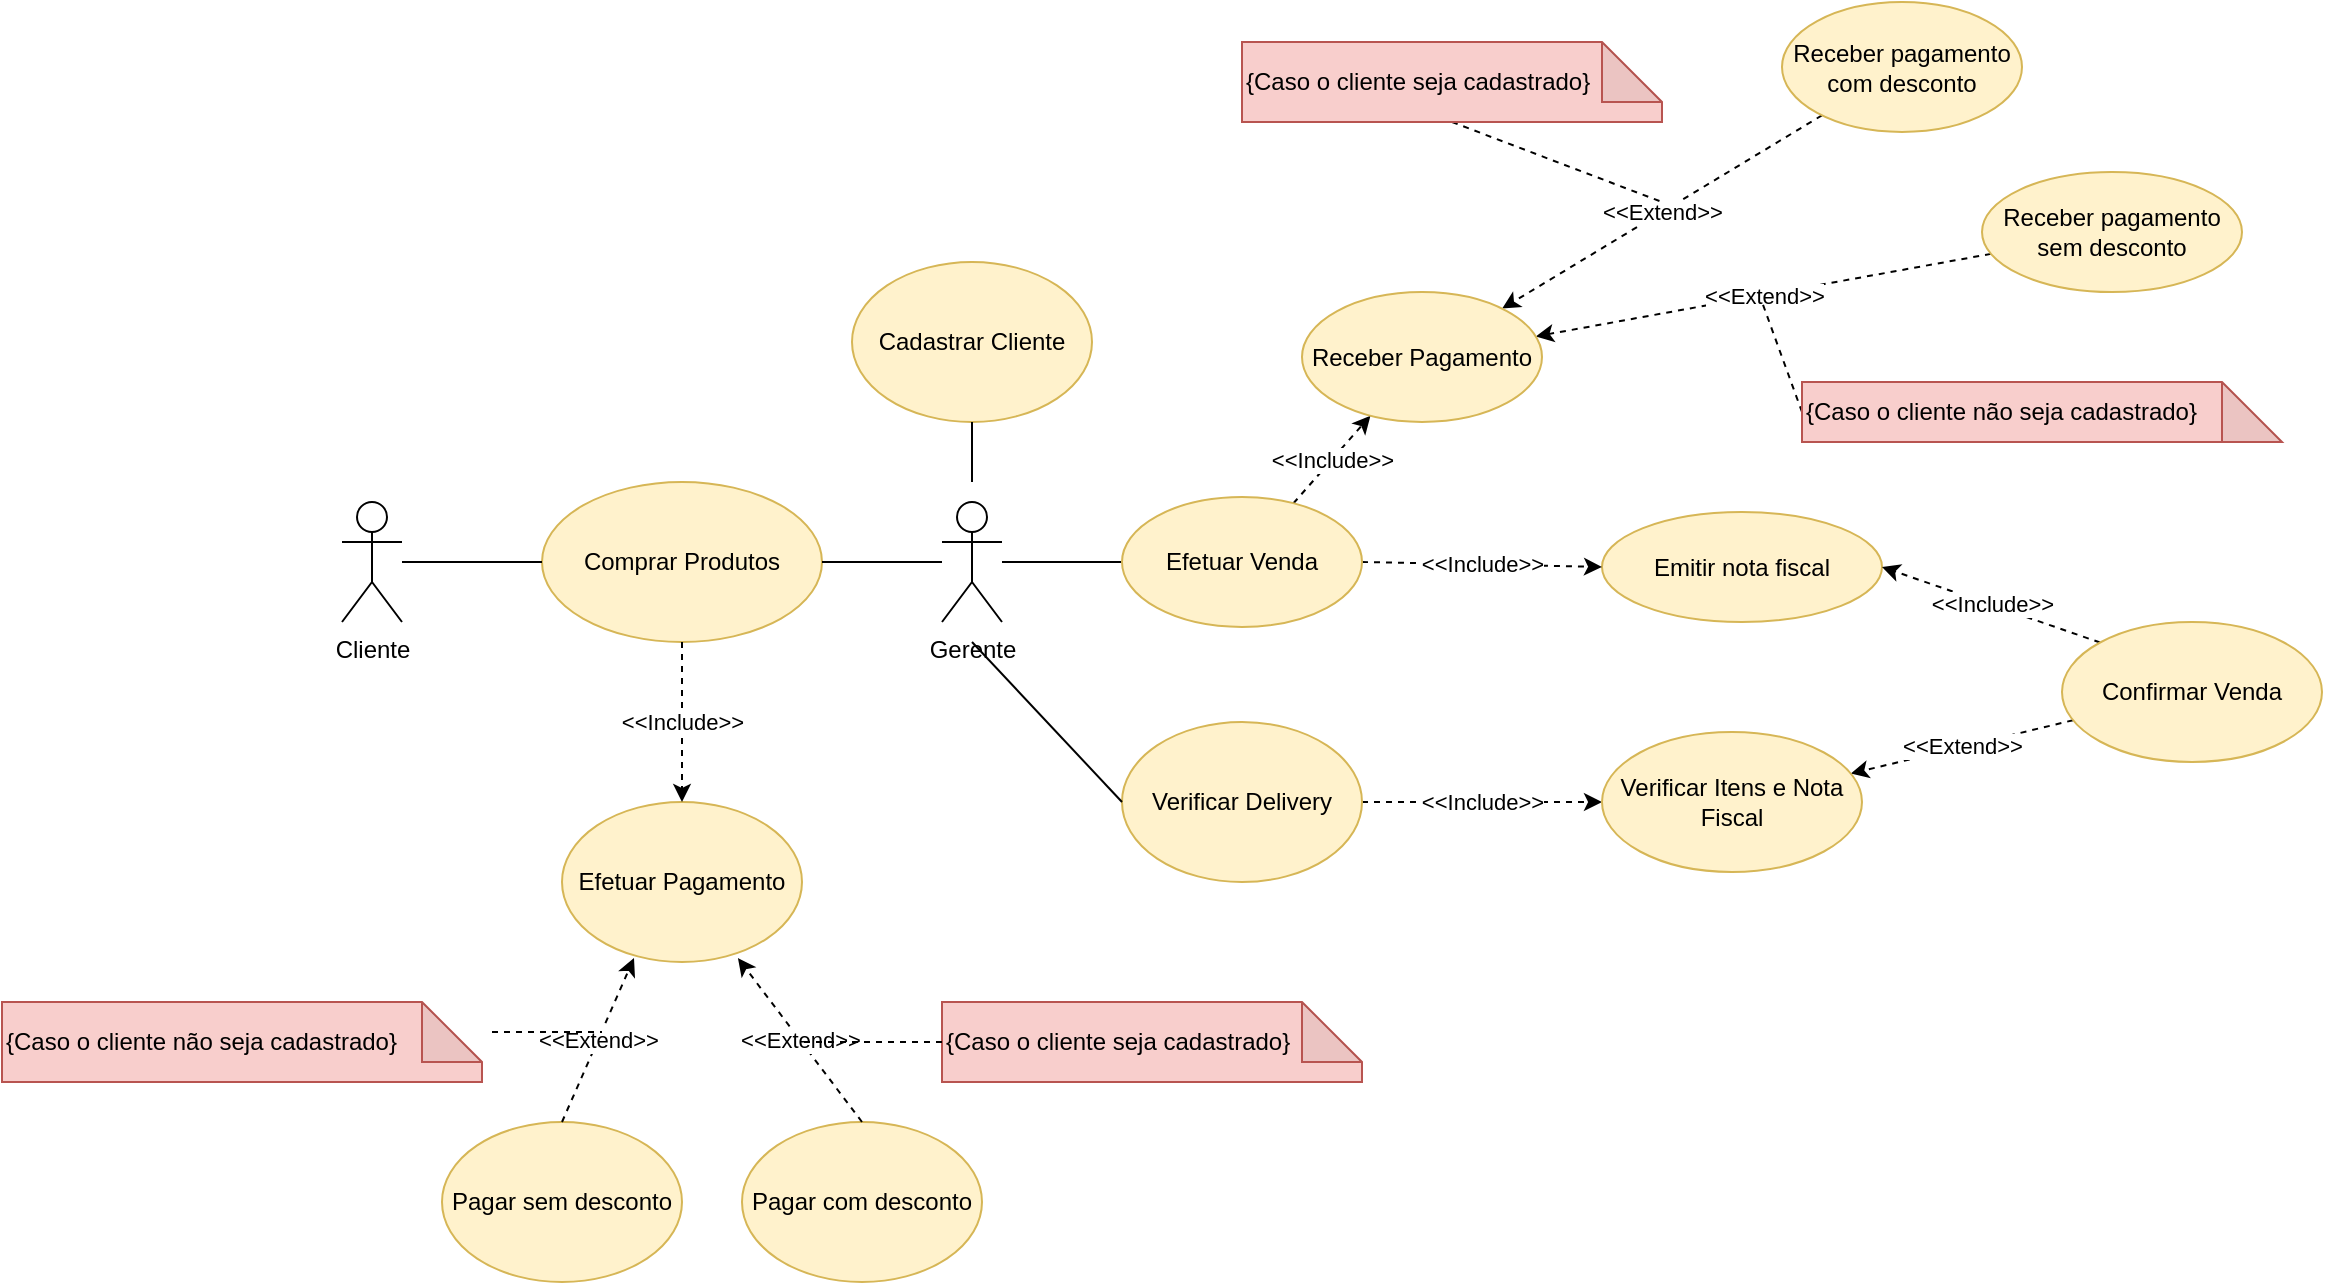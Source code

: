 <mxfile version="15.7.0" type="github">
  <diagram id="wNbsWb7w1appzdyfwDcT" name="Page-1">
    <mxGraphModel dx="2265" dy="1282" grid="1" gridSize="10" guides="1" tooltips="1" connect="1" arrows="1" fold="1" page="1" pageScale="1" pageWidth="1169" pageHeight="827" math="0" shadow="0">
      <root>
        <mxCell id="0" />
        <mxCell id="1" parent="0" />
        <mxCell id="3abo5oeXC7I07PxnP4Vx-1" value="Cadastrar Cliente" style="ellipse;whiteSpace=wrap;html=1;fillColor=#fff2cc;strokeColor=#d6b656;" vertex="1" parent="1">
          <mxGeometry x="430" y="210" width="120" height="80" as="geometry" />
        </mxCell>
        <mxCell id="3abo5oeXC7I07PxnP4Vx-2" value="Pagar com desconto" style="ellipse;whiteSpace=wrap;html=1;fillColor=#fff2cc;strokeColor=#d6b656;" vertex="1" parent="1">
          <mxGeometry x="375" y="640" width="120" height="80" as="geometry" />
        </mxCell>
        <mxCell id="3abo5oeXC7I07PxnP4Vx-4" value="Pagar sem desconto" style="ellipse;whiteSpace=wrap;html=1;fillColor=#fff2cc;strokeColor=#d6b656;" vertex="1" parent="1">
          <mxGeometry x="225" y="640" width="120" height="80" as="geometry" />
        </mxCell>
        <mxCell id="3abo5oeXC7I07PxnP4Vx-5" value="Comprar Produtos" style="ellipse;whiteSpace=wrap;html=1;fillColor=#fff2cc;strokeColor=#d6b656;" vertex="1" parent="1">
          <mxGeometry x="275" y="320" width="140" height="80" as="geometry" />
        </mxCell>
        <mxCell id="3abo5oeXC7I07PxnP4Vx-69" value="&amp;lt;&amp;lt;Include&amp;gt;&amp;gt;" style="edgeStyle=none;rounded=0;orthogonalLoop=1;jettySize=auto;html=1;exitX=1;exitY=0.5;exitDx=0;exitDy=0;entryX=0;entryY=0.5;entryDx=0;entryDy=0;endArrow=classic;endFill=1;dashed=1;" edge="1" parent="1" source="3abo5oeXC7I07PxnP4Vx-6" target="3abo5oeXC7I07PxnP4Vx-7">
          <mxGeometry relative="1" as="geometry" />
        </mxCell>
        <mxCell id="3abo5oeXC7I07PxnP4Vx-6" value="Verificar Delivery" style="ellipse;whiteSpace=wrap;html=1;fillColor=#fff2cc;strokeColor=#d6b656;" vertex="1" parent="1">
          <mxGeometry x="565" y="440" width="120" height="80" as="geometry" />
        </mxCell>
        <mxCell id="3abo5oeXC7I07PxnP4Vx-81" value="&amp;lt;&amp;lt;Extend&amp;gt;&amp;gt;" style="edgeStyle=none;rounded=0;orthogonalLoop=1;jettySize=auto;html=1;dashed=1;endArrow=classic;endFill=1;" edge="1" parent="1" source="3abo5oeXC7I07PxnP4Vx-80" target="3abo5oeXC7I07PxnP4Vx-7">
          <mxGeometry relative="1" as="geometry" />
        </mxCell>
        <mxCell id="3abo5oeXC7I07PxnP4Vx-7" value="Verificar Itens e Nota Fiscal" style="ellipse;whiteSpace=wrap;html=1;fillColor=#fff2cc;strokeColor=#d6b656;" vertex="1" parent="1">
          <mxGeometry x="805" y="445" width="130" height="70" as="geometry" />
        </mxCell>
        <mxCell id="3abo5oeXC7I07PxnP4Vx-8" value="Emitir nota fiscal" style="ellipse;whiteSpace=wrap;html=1;fillColor=#fff2cc;strokeColor=#d6b656;" vertex="1" parent="1">
          <mxGeometry x="805" y="335" width="140" height="55" as="geometry" />
        </mxCell>
        <mxCell id="3abo5oeXC7I07PxnP4Vx-57" style="rounded=0;orthogonalLoop=1;jettySize=auto;html=1;entryX=0.5;entryY=1;entryDx=0;entryDy=0;endArrow=none;endFill=0;" edge="1" parent="1" target="3abo5oeXC7I07PxnP4Vx-1">
          <mxGeometry relative="1" as="geometry">
            <mxPoint x="490" y="320" as="sourcePoint" />
          </mxGeometry>
        </mxCell>
        <mxCell id="3abo5oeXC7I07PxnP4Vx-61" style="edgeStyle=none;rounded=0;orthogonalLoop=1;jettySize=auto;html=1;endArrow=none;endFill=0;entryX=0;entryY=0.5;entryDx=0;entryDy=0;" edge="1" parent="1" source="3abo5oeXC7I07PxnP4Vx-9" target="3abo5oeXC7I07PxnP4Vx-64">
          <mxGeometry relative="1" as="geometry">
            <mxPoint x="515" y="360" as="sourcePoint" />
            <mxPoint x="585" y="360" as="targetPoint" />
          </mxGeometry>
        </mxCell>
        <mxCell id="3abo5oeXC7I07PxnP4Vx-66" style="edgeStyle=none;rounded=0;orthogonalLoop=1;jettySize=auto;html=1;entryX=0;entryY=0.5;entryDx=0;entryDy=0;endArrow=none;endFill=0;" edge="1" parent="1" target="3abo5oeXC7I07PxnP4Vx-6">
          <mxGeometry relative="1" as="geometry">
            <mxPoint x="490" y="400" as="sourcePoint" />
          </mxGeometry>
        </mxCell>
        <mxCell id="3abo5oeXC7I07PxnP4Vx-9" value="Gerente&lt;span style=&quot;color: rgba(0 , 0 , 0 , 0) ; font-family: monospace ; font-size: 0px&quot;&gt;%3CmxGraphModel%3E%3Croot%3E%3CmxCell%20id%3D%220%22%2F%3E%3CmxCell%20id%3D%221%22%20parent%3D%220%22%2F%3E%3CmxCell%20id%3D%222%22%20value%3D%22Pagar%20com%20desconto%22%20style%3D%22ellipse%3BwhiteSpace%3Dwrap%3Bhtml%3D1%3B%22%20vertex%3D%221%22%20parent%3D%221%22%3E%3CmxGeometry%20x%3D%22320%22%20y%3D%22320%22%20width%3D%22120%22%20height%3D%2280%22%20as%3D%22geometry%22%2F%3E%3C%2FmxCell%3E%3C%2Froot%3E%3C%2FmxGraphModel%3E&lt;/span&gt;" style="shape=umlActor;verticalLabelPosition=bottom;verticalAlign=top;html=1;outlineConnect=0;" vertex="1" parent="1">
          <mxGeometry x="475" y="330" width="30" height="60" as="geometry" />
        </mxCell>
        <mxCell id="3abo5oeXC7I07PxnP4Vx-10" value="Cliente" style="shape=umlActor;verticalLabelPosition=bottom;verticalAlign=top;html=1;outlineConnect=0;" vertex="1" parent="1">
          <mxGeometry x="175" y="330" width="30" height="60" as="geometry" />
        </mxCell>
        <mxCell id="3abo5oeXC7I07PxnP4Vx-13" value="" style="endArrow=none;html=1;rounded=0;entryX=0;entryY=0.5;entryDx=0;entryDy=0;endFill=0;" edge="1" parent="1" source="3abo5oeXC7I07PxnP4Vx-10" target="3abo5oeXC7I07PxnP4Vx-5">
          <mxGeometry width="50" height="50" relative="1" as="geometry">
            <mxPoint x="455" y="550" as="sourcePoint" />
            <mxPoint x="505" y="500" as="targetPoint" />
          </mxGeometry>
        </mxCell>
        <mxCell id="3abo5oeXC7I07PxnP4Vx-15" value="" style="endArrow=none;html=1;rounded=0;exitX=1;exitY=0.5;exitDx=0;exitDy=0;endFill=0;" edge="1" parent="1" source="3abo5oeXC7I07PxnP4Vx-5" target="3abo5oeXC7I07PxnP4Vx-9">
          <mxGeometry width="50" height="50" relative="1" as="geometry">
            <mxPoint x="385" y="349.5" as="sourcePoint" />
            <mxPoint x="435" y="349.5" as="targetPoint" />
          </mxGeometry>
        </mxCell>
        <mxCell id="3abo5oeXC7I07PxnP4Vx-18" value="Efetuar Pagamento" style="ellipse;whiteSpace=wrap;html=1;fillColor=#fff2cc;strokeColor=#d6b656;" vertex="1" parent="1">
          <mxGeometry x="285" y="480" width="120" height="80" as="geometry" />
        </mxCell>
        <mxCell id="3abo5oeXC7I07PxnP4Vx-19" value="&amp;lt;&amp;lt;Extend&amp;gt;&amp;gt;" style="endArrow=classic;html=1;rounded=0;endFill=1;dashed=1;entryX=0.733;entryY=0.975;entryDx=0;entryDy=0;entryPerimeter=0;exitX=0.5;exitY=0;exitDx=0;exitDy=0;" edge="1" parent="1" source="3abo5oeXC7I07PxnP4Vx-2" target="3abo5oeXC7I07PxnP4Vx-18">
          <mxGeometry width="50" height="50" relative="1" as="geometry">
            <mxPoint x="465" y="620" as="sourcePoint" />
            <mxPoint x="475" y="559.5" as="targetPoint" />
          </mxGeometry>
        </mxCell>
        <mxCell id="3abo5oeXC7I07PxnP4Vx-20" value="&amp;lt;&amp;lt;Extend&amp;gt;&amp;gt;" style="endArrow=classic;html=1;rounded=0;exitX=0.5;exitY=0;exitDx=0;exitDy=0;endFill=1;entryX=0.3;entryY=0.975;entryDx=0;entryDy=0;dashed=1;entryPerimeter=0;" edge="1" parent="1" source="3abo5oeXC7I07PxnP4Vx-4" target="3abo5oeXC7I07PxnP4Vx-18">
          <mxGeometry width="50" height="50" relative="1" as="geometry">
            <mxPoint x="535" y="559.5" as="sourcePoint" />
            <mxPoint x="475" y="559.5" as="targetPoint" />
          </mxGeometry>
        </mxCell>
        <mxCell id="3abo5oeXC7I07PxnP4Vx-21" value="&amp;lt;&amp;lt;Include&amp;gt;&amp;gt;" style="endArrow=classic;html=1;rounded=0;dashed=1;exitX=0.5;exitY=1;exitDx=0;exitDy=0;entryX=0.5;entryY=0;entryDx=0;entryDy=0;" edge="1" parent="1" source="3abo5oeXC7I07PxnP4Vx-5" target="3abo5oeXC7I07PxnP4Vx-18">
          <mxGeometry width="50" height="50" relative="1" as="geometry">
            <mxPoint x="505" y="510" as="sourcePoint" />
            <mxPoint x="375" y="490" as="targetPoint" />
          </mxGeometry>
        </mxCell>
        <mxCell id="3abo5oeXC7I07PxnP4Vx-22" value="{Caso o cliente seja cadastrado}" style="shape=note;whiteSpace=wrap;html=1;backgroundOutline=1;darkOpacity=0.05;fillColor=#f8cecc;strokeColor=#b85450;align=left;verticalAlign=middle;" vertex="1" parent="1">
          <mxGeometry x="475" y="580" width="210" height="40" as="geometry" />
        </mxCell>
        <mxCell id="3abo5oeXC7I07PxnP4Vx-25" value="{Caso o cliente não seja cadastrado}" style="shape=note;whiteSpace=wrap;html=1;backgroundOutline=1;darkOpacity=0.05;fillColor=#f8cecc;strokeColor=#b85450;align=left;" vertex="1" parent="1">
          <mxGeometry x="5" y="580" width="240" height="40" as="geometry" />
        </mxCell>
        <mxCell id="3abo5oeXC7I07PxnP4Vx-29" value="" style="endArrow=none;html=1;rounded=0;dashed=1;exitX=0;exitY=0;exitDx=245;exitDy=15;exitPerimeter=0;endFill=0;" edge="1" parent="1" source="3abo5oeXC7I07PxnP4Vx-25">
          <mxGeometry width="50" height="50" relative="1" as="geometry">
            <mxPoint x="305" y="600" as="sourcePoint" />
            <mxPoint x="305" y="595" as="targetPoint" />
          </mxGeometry>
        </mxCell>
        <mxCell id="3abo5oeXC7I07PxnP4Vx-30" value="" style="endArrow=none;html=1;rounded=0;dashed=1;endFill=0;" edge="1" parent="1" source="3abo5oeXC7I07PxnP4Vx-22">
          <mxGeometry width="50" height="50" relative="1" as="geometry">
            <mxPoint x="525" y="570" as="sourcePoint" />
            <mxPoint x="405" y="600" as="targetPoint" />
          </mxGeometry>
        </mxCell>
        <mxCell id="3abo5oeXC7I07PxnP4Vx-65" value="&amp;lt;&amp;lt;Include&amp;gt;&amp;gt;" style="edgeStyle=none;rounded=0;orthogonalLoop=1;jettySize=auto;html=1;exitX=1;exitY=0.5;exitDx=0;exitDy=0;entryX=0;entryY=0.5;entryDx=0;entryDy=0;endArrow=classic;endFill=1;dashed=1;" edge="1" parent="1" source="3abo5oeXC7I07PxnP4Vx-64" target="3abo5oeXC7I07PxnP4Vx-8">
          <mxGeometry relative="1" as="geometry" />
        </mxCell>
        <mxCell id="3abo5oeXC7I07PxnP4Vx-71" value="&amp;lt;&amp;lt;Include&amp;gt;&amp;gt;" style="edgeStyle=none;rounded=0;orthogonalLoop=1;jettySize=auto;html=1;dashed=1;endArrow=classic;endFill=1;" edge="1" parent="1" source="3abo5oeXC7I07PxnP4Vx-64" target="3abo5oeXC7I07PxnP4Vx-70">
          <mxGeometry relative="1" as="geometry" />
        </mxCell>
        <mxCell id="3abo5oeXC7I07PxnP4Vx-64" value="Efetuar Venda" style="ellipse;whiteSpace=wrap;html=1;fillColor=#fff2cc;strokeColor=#d6b656;" vertex="1" parent="1">
          <mxGeometry x="565" y="327.5" width="120" height="65" as="geometry" />
        </mxCell>
        <mxCell id="3abo5oeXC7I07PxnP4Vx-73" value="&amp;lt;&amp;lt;Extend&amp;gt;&amp;gt;" style="edgeStyle=none;rounded=0;orthogonalLoop=1;jettySize=auto;html=1;dashed=1;endArrow=classic;endFill=1;" edge="1" parent="1" source="3abo5oeXC7I07PxnP4Vx-72" target="3abo5oeXC7I07PxnP4Vx-70">
          <mxGeometry relative="1" as="geometry" />
        </mxCell>
        <mxCell id="3abo5oeXC7I07PxnP4Vx-75" value="&amp;lt;&amp;lt;Extend&amp;gt;&amp;gt;" style="edgeStyle=none;rounded=0;orthogonalLoop=1;jettySize=auto;html=1;dashed=1;endArrow=classic;endFill=1;" edge="1" parent="1" source="3abo5oeXC7I07PxnP4Vx-74" target="3abo5oeXC7I07PxnP4Vx-70">
          <mxGeometry relative="1" as="geometry" />
        </mxCell>
        <mxCell id="3abo5oeXC7I07PxnP4Vx-70" value="Receber Pagamento" style="ellipse;whiteSpace=wrap;html=1;fillColor=#fff2cc;strokeColor=#d6b656;" vertex="1" parent="1">
          <mxGeometry x="655" y="225" width="120" height="65" as="geometry" />
        </mxCell>
        <mxCell id="3abo5oeXC7I07PxnP4Vx-72" value="Receber pagamento com desconto" style="ellipse;whiteSpace=wrap;html=1;fillColor=#fff2cc;strokeColor=#d6b656;" vertex="1" parent="1">
          <mxGeometry x="895" y="80" width="120" height="65" as="geometry" />
        </mxCell>
        <mxCell id="3abo5oeXC7I07PxnP4Vx-74" value="Receber pagamento sem desconto" style="ellipse;whiteSpace=wrap;html=1;fillColor=#fff2cc;strokeColor=#d6b656;" vertex="1" parent="1">
          <mxGeometry x="995" y="165" width="130" height="60" as="geometry" />
        </mxCell>
        <mxCell id="3abo5oeXC7I07PxnP4Vx-77" style="edgeStyle=none;rounded=0;orthogonalLoop=1;jettySize=auto;html=1;exitX=0.5;exitY=1;exitDx=0;exitDy=0;exitPerimeter=0;dashed=1;endArrow=none;endFill=0;" edge="1" parent="1" source="3abo5oeXC7I07PxnP4Vx-76">
          <mxGeometry relative="1" as="geometry">
            <mxPoint x="835" y="180" as="targetPoint" />
          </mxGeometry>
        </mxCell>
        <mxCell id="3abo5oeXC7I07PxnP4Vx-76" value="{Caso o cliente seja cadastrado}" style="shape=note;whiteSpace=wrap;html=1;backgroundOutline=1;darkOpacity=0.05;fillColor=#f8cecc;strokeColor=#b85450;align=left;verticalAlign=middle;" vertex="1" parent="1">
          <mxGeometry x="625" y="100" width="210" height="40" as="geometry" />
        </mxCell>
        <mxCell id="3abo5oeXC7I07PxnP4Vx-79" style="edgeStyle=none;rounded=0;orthogonalLoop=1;jettySize=auto;html=1;exitX=0;exitY=0.5;exitDx=0;exitDy=0;exitPerimeter=0;dashed=1;endArrow=none;endFill=0;" edge="1" parent="1" source="3abo5oeXC7I07PxnP4Vx-78">
          <mxGeometry relative="1" as="geometry">
            <mxPoint x="885" y="230" as="targetPoint" />
          </mxGeometry>
        </mxCell>
        <mxCell id="3abo5oeXC7I07PxnP4Vx-78" value="{Caso o cliente não seja cadastrado}" style="shape=note;whiteSpace=wrap;html=1;backgroundOutline=1;darkOpacity=0.05;fillColor=#f8cecc;strokeColor=#b85450;align=left;" vertex="1" parent="1">
          <mxGeometry x="905" y="270" width="240" height="30" as="geometry" />
        </mxCell>
        <mxCell id="3abo5oeXC7I07PxnP4Vx-82" value="&amp;lt;&amp;lt;Include&amp;gt;&amp;gt;" style="edgeStyle=none;rounded=0;orthogonalLoop=1;jettySize=auto;html=1;exitX=0;exitY=0;exitDx=0;exitDy=0;dashed=1;endArrow=classic;endFill=1;entryX=1;entryY=0.5;entryDx=0;entryDy=0;" edge="1" parent="1" source="3abo5oeXC7I07PxnP4Vx-80" target="3abo5oeXC7I07PxnP4Vx-8">
          <mxGeometry relative="1" as="geometry" />
        </mxCell>
        <mxCell id="3abo5oeXC7I07PxnP4Vx-80" value="Confirmar Venda" style="ellipse;whiteSpace=wrap;html=1;fillColor=#fff2cc;strokeColor=#d6b656;" vertex="1" parent="1">
          <mxGeometry x="1035" y="390" width="130" height="70" as="geometry" />
        </mxCell>
      </root>
    </mxGraphModel>
  </diagram>
</mxfile>
